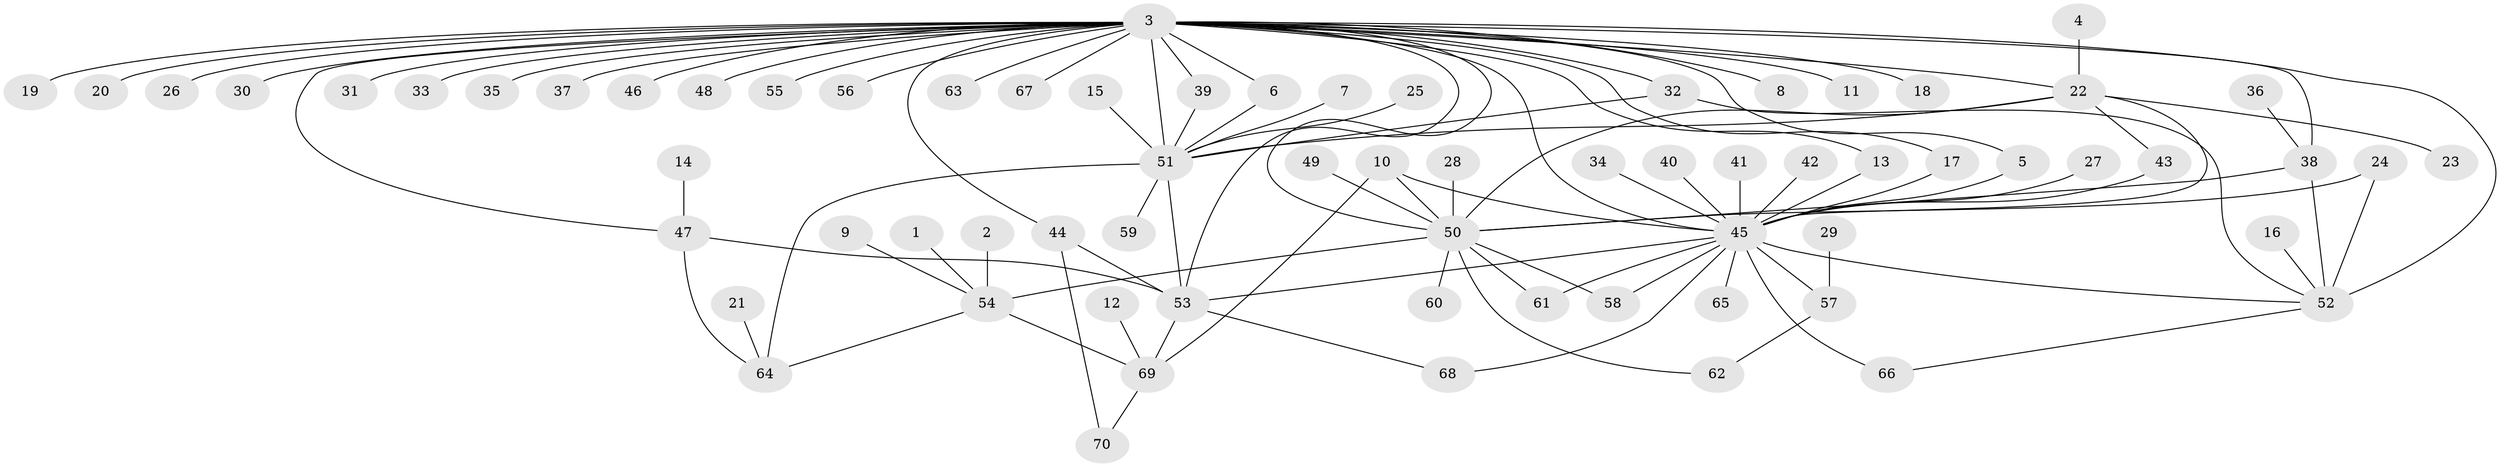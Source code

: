 // original degree distribution, {41: 0.007194244604316547, 5: 0.02158273381294964, 14: 0.007194244604316547, 7: 0.02158273381294964, 8: 0.014388489208633094, 6: 0.02158273381294964, 1: 0.49640287769784175, 22: 0.007194244604316547, 4: 0.04316546762589928, 2: 0.23741007194244604, 3: 0.1079136690647482, 9: 0.007194244604316547, 12: 0.007194244604316547}
// Generated by graph-tools (version 1.1) at 2025/26/03/09/25 03:26:08]
// undirected, 70 vertices, 99 edges
graph export_dot {
graph [start="1"]
  node [color=gray90,style=filled];
  1;
  2;
  3;
  4;
  5;
  6;
  7;
  8;
  9;
  10;
  11;
  12;
  13;
  14;
  15;
  16;
  17;
  18;
  19;
  20;
  21;
  22;
  23;
  24;
  25;
  26;
  27;
  28;
  29;
  30;
  31;
  32;
  33;
  34;
  35;
  36;
  37;
  38;
  39;
  40;
  41;
  42;
  43;
  44;
  45;
  46;
  47;
  48;
  49;
  50;
  51;
  52;
  53;
  54;
  55;
  56;
  57;
  58;
  59;
  60;
  61;
  62;
  63;
  64;
  65;
  66;
  67;
  68;
  69;
  70;
  1 -- 54 [weight=1.0];
  2 -- 54 [weight=1.0];
  3 -- 5 [weight=1.0];
  3 -- 6 [weight=1.0];
  3 -- 8 [weight=1.0];
  3 -- 11 [weight=1.0];
  3 -- 13 [weight=1.0];
  3 -- 17 [weight=1.0];
  3 -- 18 [weight=1.0];
  3 -- 19 [weight=1.0];
  3 -- 20 [weight=1.0];
  3 -- 22 [weight=1.0];
  3 -- 26 [weight=1.0];
  3 -- 30 [weight=1.0];
  3 -- 31 [weight=1.0];
  3 -- 32 [weight=1.0];
  3 -- 33 [weight=1.0];
  3 -- 35 [weight=1.0];
  3 -- 37 [weight=1.0];
  3 -- 38 [weight=1.0];
  3 -- 39 [weight=1.0];
  3 -- 44 [weight=1.0];
  3 -- 45 [weight=2.0];
  3 -- 46 [weight=1.0];
  3 -- 47 [weight=1.0];
  3 -- 48 [weight=1.0];
  3 -- 50 [weight=1.0];
  3 -- 51 [weight=5.0];
  3 -- 52 [weight=2.0];
  3 -- 53 [weight=1.0];
  3 -- 55 [weight=1.0];
  3 -- 56 [weight=1.0];
  3 -- 63 [weight=1.0];
  3 -- 67 [weight=1.0];
  4 -- 22 [weight=1.0];
  5 -- 45 [weight=1.0];
  6 -- 51 [weight=1.0];
  7 -- 51 [weight=1.0];
  9 -- 54 [weight=1.0];
  10 -- 45 [weight=1.0];
  10 -- 50 [weight=1.0];
  10 -- 69 [weight=1.0];
  12 -- 69 [weight=1.0];
  13 -- 45 [weight=1.0];
  14 -- 47 [weight=1.0];
  15 -- 51 [weight=1.0];
  16 -- 52 [weight=1.0];
  17 -- 45 [weight=1.0];
  21 -- 64 [weight=1.0];
  22 -- 23 [weight=1.0];
  22 -- 43 [weight=1.0];
  22 -- 45 [weight=1.0];
  22 -- 50 [weight=1.0];
  22 -- 51 [weight=1.0];
  24 -- 50 [weight=1.0];
  24 -- 52 [weight=1.0];
  25 -- 51 [weight=1.0];
  27 -- 45 [weight=1.0];
  28 -- 50 [weight=1.0];
  29 -- 57 [weight=1.0];
  32 -- 51 [weight=1.0];
  32 -- 52 [weight=1.0];
  34 -- 45 [weight=1.0];
  36 -- 38 [weight=1.0];
  38 -- 50 [weight=1.0];
  38 -- 52 [weight=2.0];
  39 -- 51 [weight=2.0];
  40 -- 45 [weight=1.0];
  41 -- 45 [weight=1.0];
  42 -- 45 [weight=1.0];
  43 -- 45 [weight=1.0];
  44 -- 53 [weight=1.0];
  44 -- 70 [weight=1.0];
  45 -- 52 [weight=1.0];
  45 -- 53 [weight=1.0];
  45 -- 57 [weight=1.0];
  45 -- 58 [weight=1.0];
  45 -- 61 [weight=1.0];
  45 -- 65 [weight=1.0];
  45 -- 66 [weight=1.0];
  45 -- 68 [weight=1.0];
  47 -- 53 [weight=1.0];
  47 -- 64 [weight=1.0];
  49 -- 50 [weight=1.0];
  50 -- 54 [weight=2.0];
  50 -- 58 [weight=1.0];
  50 -- 60 [weight=1.0];
  50 -- 61 [weight=1.0];
  50 -- 62 [weight=1.0];
  51 -- 53 [weight=2.0];
  51 -- 59 [weight=1.0];
  51 -- 64 [weight=1.0];
  52 -- 66 [weight=1.0];
  53 -- 68 [weight=1.0];
  53 -- 69 [weight=2.0];
  54 -- 64 [weight=1.0];
  54 -- 69 [weight=1.0];
  57 -- 62 [weight=1.0];
  69 -- 70 [weight=1.0];
}
